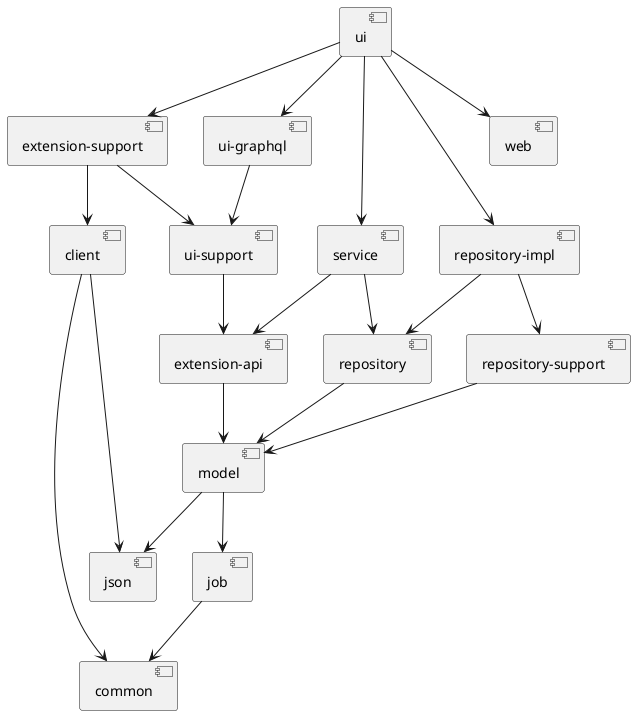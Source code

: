 @startuml
component [client]
component [common]
component [extension-api]
component [extension-support]
component [job]
component [json]
component [model]
component [repository]
component [repository-impl]
component [repository-support]
component [service]
component [ui]
component [ui-graphql]
component [ui-support]
component [web]

[client] --> [common]
[client] --> [json]

[extension-api] --> [model]

[extension-support] --> [client]
[extension-support] --> [ui-support]

[job] --> [common]

[model] --> [json]
[model] --> [job]

[repository] --> [model]

[repository-impl] --> [repository]
[repository-impl] --> [repository-support]

[repository-support] --> [model]

[service] --> [repository]
[service] --> [extension-api]

[ui] --> [extension-support]
[ui] --> [service]
[ui] --> [repository-impl]
[ui] --> [web]
[ui] --> [ui-graphql]

[ui-support] --> [extension-api]

[ui-graphql] --> [ui-support]

@enduml
